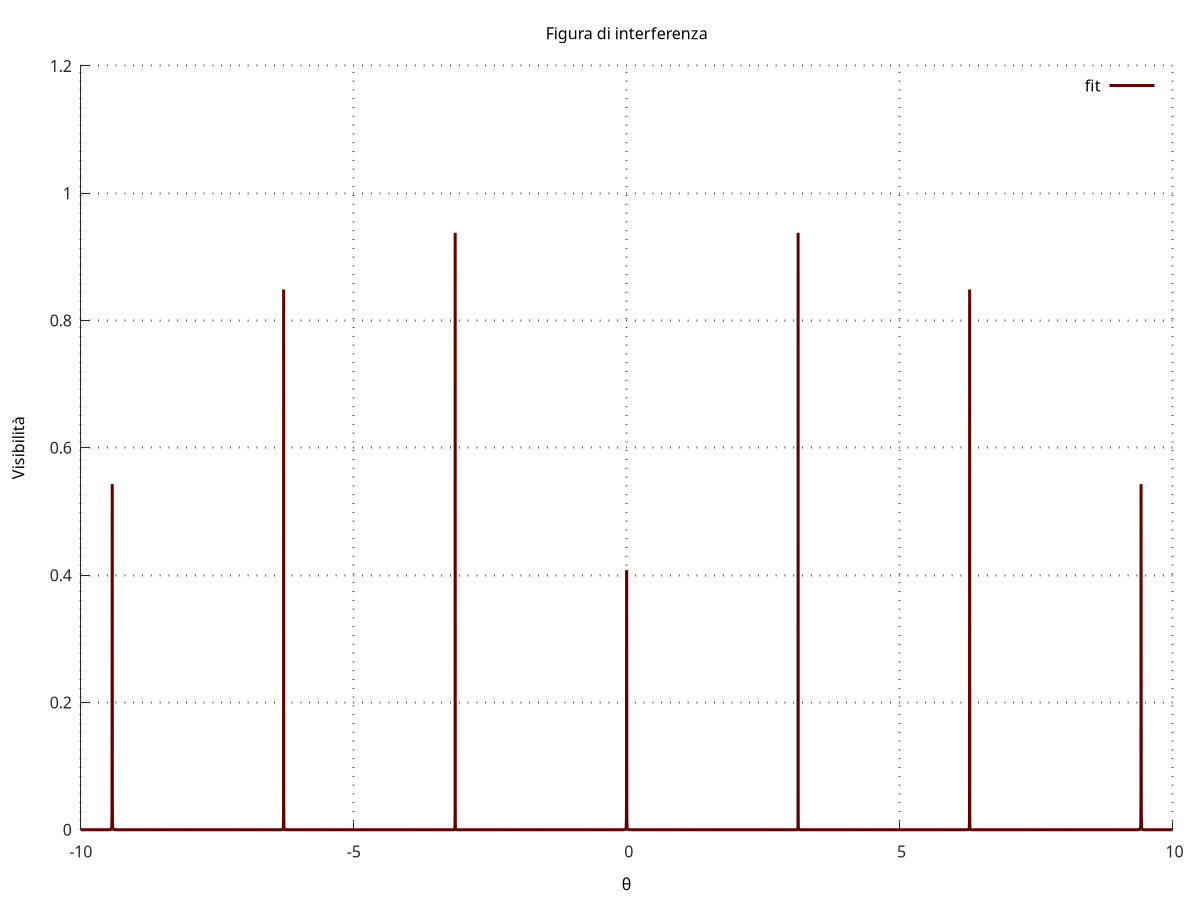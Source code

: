 #terminal type
set terminal pngcairo size 1600,900 enhanced font 'Verdana,15'
set output 'plot.png'

#title
set title "Figura di interferenza"

#costant
L=847
offset=4.1
d=0.3
#I0=12.264
I0=10.877

#background and axis
set style line 11 lc rgb '#282828' lt 1
set border 3 back ls 11
set tics nomirror
set sample 10000

set style line 12 lc rgb '#282828' lt 0 lw 2
set grid back ls 12

#line styles
set style line 1 lc rgb '#5e9c36' pt 6 ps 2 lt 1 lw 3 # --- green
set style line 2 lc rgb '#660000' pt 6 ps 2 lt 1 lw 3 # --- red
set style line 3 lc rgb '#0022ee' pt 6 ps 2 lt 1 lw 3 # --- blue
set style line 4 lc rgb '#764c64' pt 6 ps 2 lt 1 lw 3 # --- pink
set style line 5 lc rgb '#1155ff' pt 6 ps 2 lt 1 lw 3 # --- blueish

#key
set key top right

#labels
set xlabel 'θ'
set ylabel 'Visibilità'
#set xrange [0.0001:0.01]
#set xrange [-0.01:0.01]
set yrange [0:1.2]

#fit

#f(x) = (sin(pi*d/a*sin(x))**2)/((pi*d/a*sin(x))**2)
#a=0.0006

f(x) = I0*(sin(a*sin(x))**2)/((a*sin(x))**2)
a=1570

fit [0.0001:0.008] f(x) 'data' using (($1-offset)/L):($2):(($2*0.05)) via a

#fit [-0.0001:-0.008] f(x) 'data' u (($1-offset)/L):($2/I0) via a,A

#print "Lunghezza lambda laser=",a,"mm" 

#plot

#set object 1 rect from -0.4,0.03 to 0.2,0.19 fc rgb '#660000' fillstyle solid 0.0 border  lw 2

#set label " λ  = (0.50 ± 0.09) nm" at -0.35,0.14


plot 'data' u (atan(($1-offset)/L)):($2/I0):(($2/I0)*0.05) w yerrorbars ls 1 t 'Data' , \
	f(x)/I0 t 'fit' ls 2
